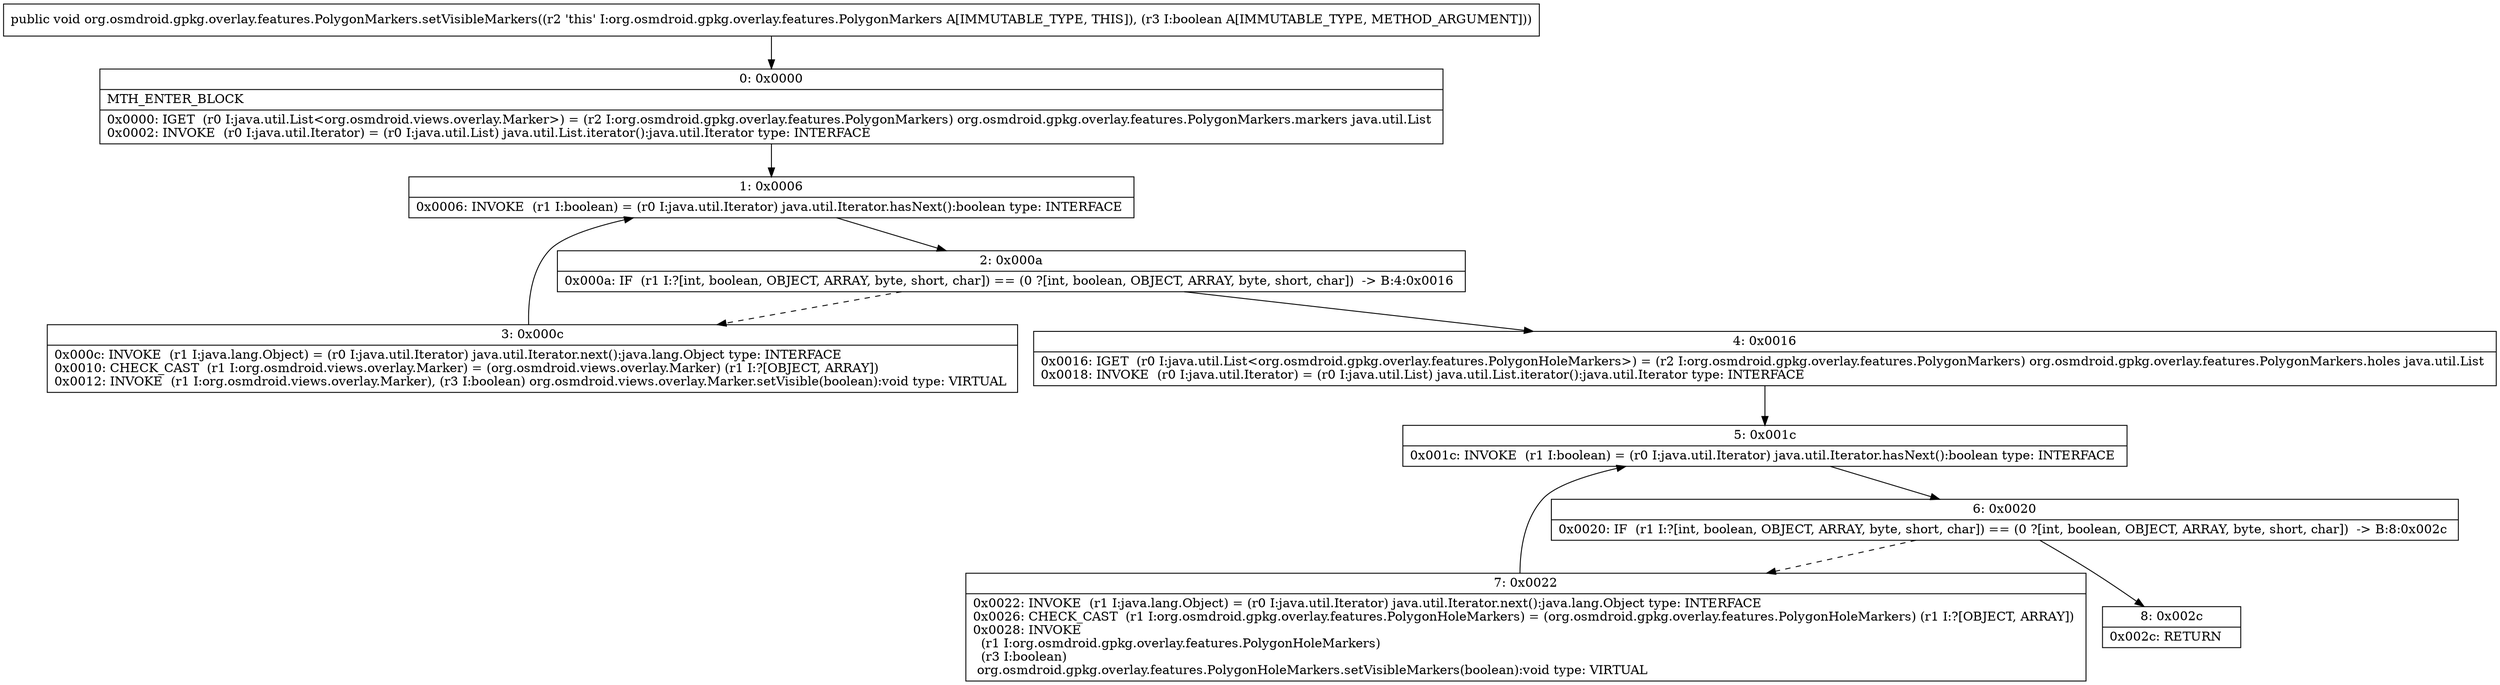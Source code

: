 digraph "CFG fororg.osmdroid.gpkg.overlay.features.PolygonMarkers.setVisibleMarkers(Z)V" {
Node_0 [shape=record,label="{0\:\ 0x0000|MTH_ENTER_BLOCK\l|0x0000: IGET  (r0 I:java.util.List\<org.osmdroid.views.overlay.Marker\>) = (r2 I:org.osmdroid.gpkg.overlay.features.PolygonMarkers) org.osmdroid.gpkg.overlay.features.PolygonMarkers.markers java.util.List \l0x0002: INVOKE  (r0 I:java.util.Iterator) = (r0 I:java.util.List) java.util.List.iterator():java.util.Iterator type: INTERFACE \l}"];
Node_1 [shape=record,label="{1\:\ 0x0006|0x0006: INVOKE  (r1 I:boolean) = (r0 I:java.util.Iterator) java.util.Iterator.hasNext():boolean type: INTERFACE \l}"];
Node_2 [shape=record,label="{2\:\ 0x000a|0x000a: IF  (r1 I:?[int, boolean, OBJECT, ARRAY, byte, short, char]) == (0 ?[int, boolean, OBJECT, ARRAY, byte, short, char])  \-\> B:4:0x0016 \l}"];
Node_3 [shape=record,label="{3\:\ 0x000c|0x000c: INVOKE  (r1 I:java.lang.Object) = (r0 I:java.util.Iterator) java.util.Iterator.next():java.lang.Object type: INTERFACE \l0x0010: CHECK_CAST  (r1 I:org.osmdroid.views.overlay.Marker) = (org.osmdroid.views.overlay.Marker) (r1 I:?[OBJECT, ARRAY]) \l0x0012: INVOKE  (r1 I:org.osmdroid.views.overlay.Marker), (r3 I:boolean) org.osmdroid.views.overlay.Marker.setVisible(boolean):void type: VIRTUAL \l}"];
Node_4 [shape=record,label="{4\:\ 0x0016|0x0016: IGET  (r0 I:java.util.List\<org.osmdroid.gpkg.overlay.features.PolygonHoleMarkers\>) = (r2 I:org.osmdroid.gpkg.overlay.features.PolygonMarkers) org.osmdroid.gpkg.overlay.features.PolygonMarkers.holes java.util.List \l0x0018: INVOKE  (r0 I:java.util.Iterator) = (r0 I:java.util.List) java.util.List.iterator():java.util.Iterator type: INTERFACE \l}"];
Node_5 [shape=record,label="{5\:\ 0x001c|0x001c: INVOKE  (r1 I:boolean) = (r0 I:java.util.Iterator) java.util.Iterator.hasNext():boolean type: INTERFACE \l}"];
Node_6 [shape=record,label="{6\:\ 0x0020|0x0020: IF  (r1 I:?[int, boolean, OBJECT, ARRAY, byte, short, char]) == (0 ?[int, boolean, OBJECT, ARRAY, byte, short, char])  \-\> B:8:0x002c \l}"];
Node_7 [shape=record,label="{7\:\ 0x0022|0x0022: INVOKE  (r1 I:java.lang.Object) = (r0 I:java.util.Iterator) java.util.Iterator.next():java.lang.Object type: INTERFACE \l0x0026: CHECK_CAST  (r1 I:org.osmdroid.gpkg.overlay.features.PolygonHoleMarkers) = (org.osmdroid.gpkg.overlay.features.PolygonHoleMarkers) (r1 I:?[OBJECT, ARRAY]) \l0x0028: INVOKE  \l  (r1 I:org.osmdroid.gpkg.overlay.features.PolygonHoleMarkers)\l  (r3 I:boolean)\l org.osmdroid.gpkg.overlay.features.PolygonHoleMarkers.setVisibleMarkers(boolean):void type: VIRTUAL \l}"];
Node_8 [shape=record,label="{8\:\ 0x002c|0x002c: RETURN   \l}"];
MethodNode[shape=record,label="{public void org.osmdroid.gpkg.overlay.features.PolygonMarkers.setVisibleMarkers((r2 'this' I:org.osmdroid.gpkg.overlay.features.PolygonMarkers A[IMMUTABLE_TYPE, THIS]), (r3 I:boolean A[IMMUTABLE_TYPE, METHOD_ARGUMENT])) }"];
MethodNode -> Node_0;
Node_0 -> Node_1;
Node_1 -> Node_2;
Node_2 -> Node_3[style=dashed];
Node_2 -> Node_4;
Node_3 -> Node_1;
Node_4 -> Node_5;
Node_5 -> Node_6;
Node_6 -> Node_7[style=dashed];
Node_6 -> Node_8;
Node_7 -> Node_5;
}

